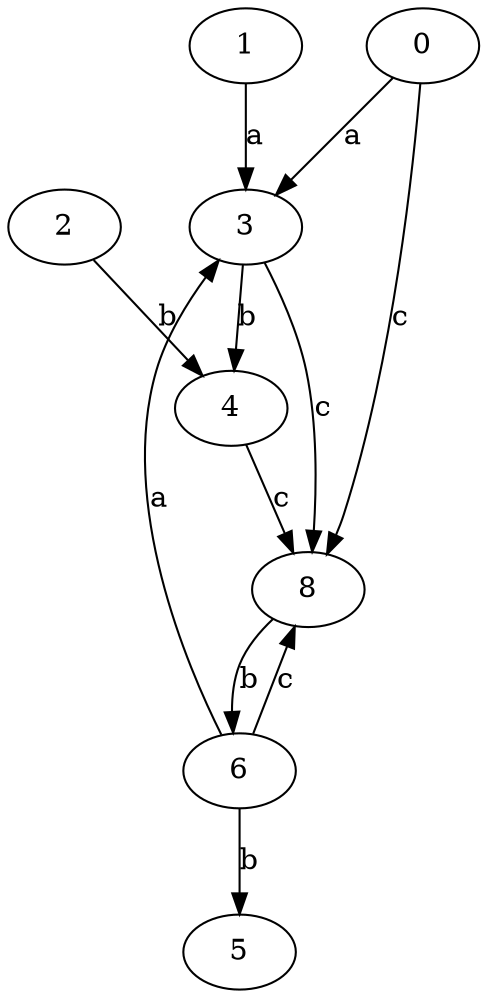strict digraph  {
3;
0;
4;
1;
5;
2;
6;
8;
3 -> 4  [label=b];
3 -> 8  [label=c];
0 -> 3  [label=a];
0 -> 8  [label=c];
4 -> 8  [label=c];
1 -> 3  [label=a];
2 -> 4  [label=b];
6 -> 3  [label=a];
6 -> 5  [label=b];
6 -> 8  [label=c];
8 -> 6  [label=b];
}
